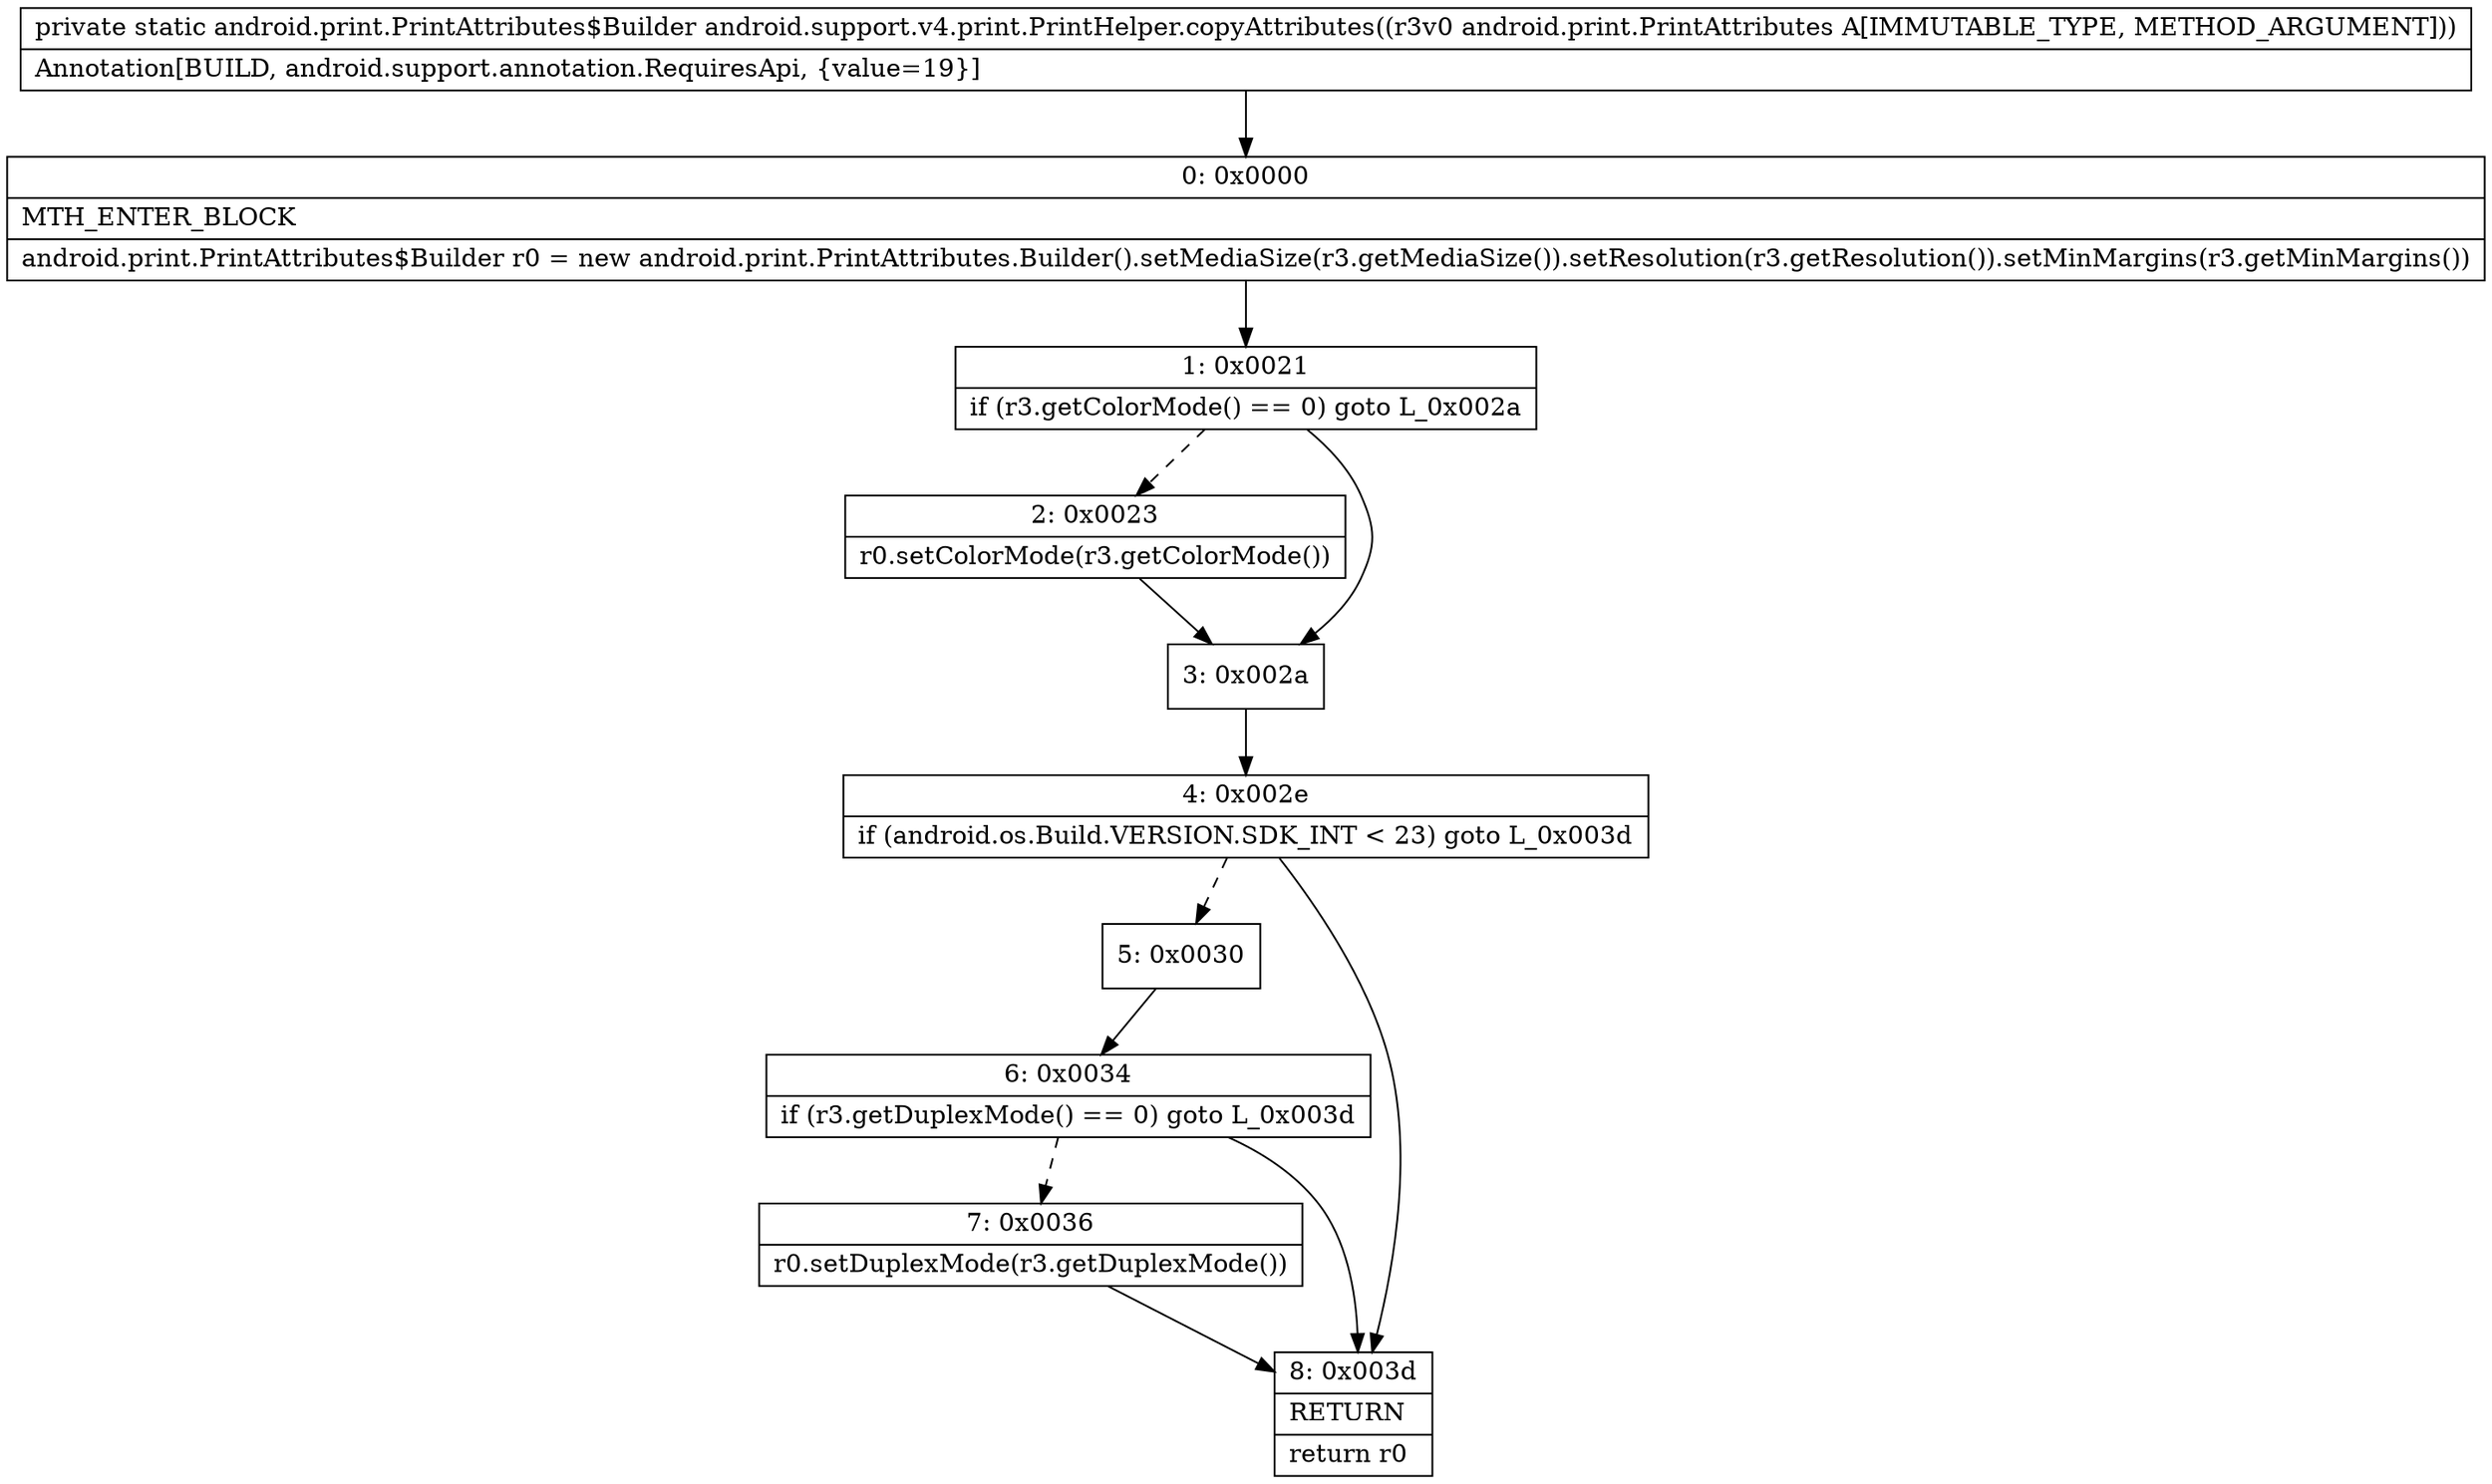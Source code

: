digraph "CFG forandroid.support.v4.print.PrintHelper.copyAttributes(Landroid\/print\/PrintAttributes;)Landroid\/print\/PrintAttributes$Builder;" {
Node_0 [shape=record,label="{0\:\ 0x0000|MTH_ENTER_BLOCK\l|android.print.PrintAttributes$Builder r0 = new android.print.PrintAttributes.Builder().setMediaSize(r3.getMediaSize()).setResolution(r3.getResolution()).setMinMargins(r3.getMinMargins())\l}"];
Node_1 [shape=record,label="{1\:\ 0x0021|if (r3.getColorMode() == 0) goto L_0x002a\l}"];
Node_2 [shape=record,label="{2\:\ 0x0023|r0.setColorMode(r3.getColorMode())\l}"];
Node_3 [shape=record,label="{3\:\ 0x002a}"];
Node_4 [shape=record,label="{4\:\ 0x002e|if (android.os.Build.VERSION.SDK_INT \< 23) goto L_0x003d\l}"];
Node_5 [shape=record,label="{5\:\ 0x0030}"];
Node_6 [shape=record,label="{6\:\ 0x0034|if (r3.getDuplexMode() == 0) goto L_0x003d\l}"];
Node_7 [shape=record,label="{7\:\ 0x0036|r0.setDuplexMode(r3.getDuplexMode())\l}"];
Node_8 [shape=record,label="{8\:\ 0x003d|RETURN\l|return r0\l}"];
MethodNode[shape=record,label="{private static android.print.PrintAttributes$Builder android.support.v4.print.PrintHelper.copyAttributes((r3v0 android.print.PrintAttributes A[IMMUTABLE_TYPE, METHOD_ARGUMENT]))  | Annotation[BUILD, android.support.annotation.RequiresApi, \{value=19\}]\l}"];
MethodNode -> Node_0;
Node_0 -> Node_1;
Node_1 -> Node_2[style=dashed];
Node_1 -> Node_3;
Node_2 -> Node_3;
Node_3 -> Node_4;
Node_4 -> Node_5[style=dashed];
Node_4 -> Node_8;
Node_5 -> Node_6;
Node_6 -> Node_7[style=dashed];
Node_6 -> Node_8;
Node_7 -> Node_8;
}

